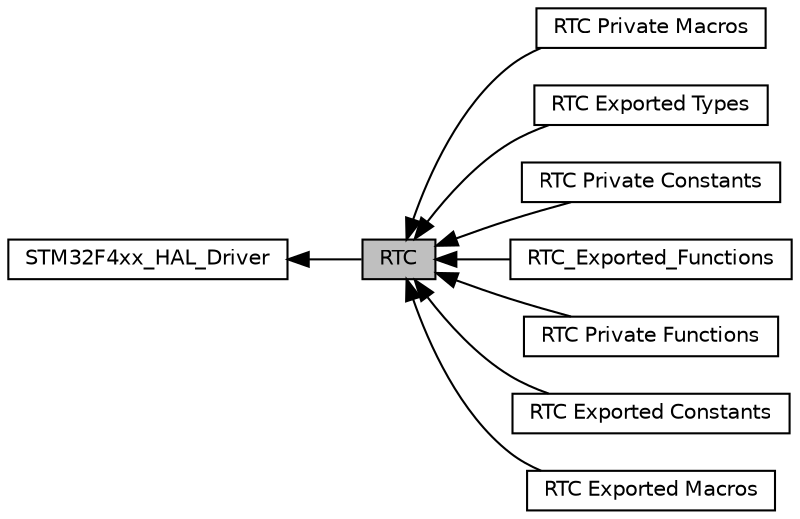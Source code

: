 digraph "RTC"
{
  edge [fontname="Helvetica",fontsize="10",labelfontname="Helvetica",labelfontsize="10"];
  node [fontname="Helvetica",fontsize="10",shape=box];
  rankdir=LR;
  Node1 [label="RTC",height=0.2,width=0.4,color="black", fillcolor="grey75", style="filled", fontcolor="black",tooltip="RTC HAL module driver."];
  Node7 [label="RTC Private Macros",height=0.2,width=0.4,color="black", fillcolor="white", style="filled",URL="$group___r_t_c___private___macros.html",tooltip=" "];
  Node3 [label="RTC Exported Types",height=0.2,width=0.4,color="black", fillcolor="white", style="filled",URL="$group___r_t_c___exported___types.html",tooltip=" "];
  Node6 [label="RTC Private Constants",height=0.2,width=0.4,color="black", fillcolor="white", style="filled",URL="$group___r_t_c___private___constants.html",tooltip=" "];
  Node9 [label="RTC_Exported_Functions",height=0.2,width=0.4,color="black", fillcolor="white", style="filled",URL="$group___r_t_c___exported___functions.html",tooltip=" "];
  Node8 [label="RTC Private Functions",height=0.2,width=0.4,color="black", fillcolor="white", style="filled",URL="$group___r_t_c___private___functions.html",tooltip=" "];
  Node2 [label="STM32F4xx_HAL_Driver",height=0.2,width=0.4,color="black", fillcolor="white", style="filled",URL="$group___s_t_m32_f4xx___h_a_l___driver.html",tooltip=" "];
  Node4 [label="RTC Exported Constants",height=0.2,width=0.4,color="black", fillcolor="white", style="filled",URL="$group___r_t_c___exported___constants.html",tooltip=" "];
  Node5 [label="RTC Exported Macros",height=0.2,width=0.4,color="black", fillcolor="white", style="filled",URL="$group___r_t_c___exported___macros.html",tooltip=" "];
  Node2->Node1 [shape=plaintext, dir="back", style="solid"];
  Node1->Node3 [shape=plaintext, dir="back", style="solid"];
  Node1->Node4 [shape=plaintext, dir="back", style="solid"];
  Node1->Node5 [shape=plaintext, dir="back", style="solid"];
  Node1->Node6 [shape=plaintext, dir="back", style="solid"];
  Node1->Node7 [shape=plaintext, dir="back", style="solid"];
  Node1->Node8 [shape=plaintext, dir="back", style="solid"];
  Node1->Node9 [shape=plaintext, dir="back", style="solid"];
}
